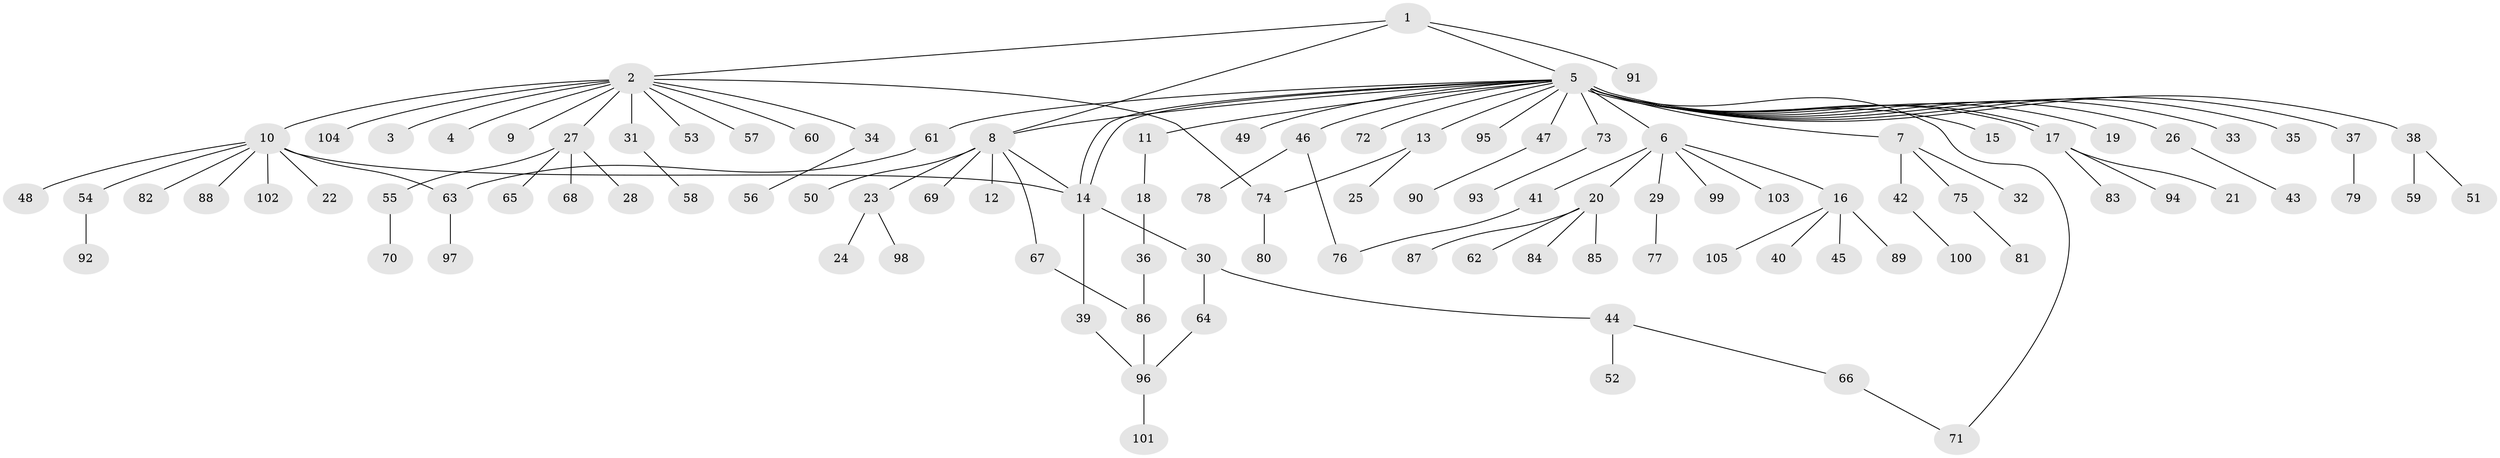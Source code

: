 // Generated by graph-tools (version 1.1) at 2025/11/02/27/25 16:11:10]
// undirected, 105 vertices, 116 edges
graph export_dot {
graph [start="1"]
  node [color=gray90,style=filled];
  1;
  2;
  3;
  4;
  5;
  6;
  7;
  8;
  9;
  10;
  11;
  12;
  13;
  14;
  15;
  16;
  17;
  18;
  19;
  20;
  21;
  22;
  23;
  24;
  25;
  26;
  27;
  28;
  29;
  30;
  31;
  32;
  33;
  34;
  35;
  36;
  37;
  38;
  39;
  40;
  41;
  42;
  43;
  44;
  45;
  46;
  47;
  48;
  49;
  50;
  51;
  52;
  53;
  54;
  55;
  56;
  57;
  58;
  59;
  60;
  61;
  62;
  63;
  64;
  65;
  66;
  67;
  68;
  69;
  70;
  71;
  72;
  73;
  74;
  75;
  76;
  77;
  78;
  79;
  80;
  81;
  82;
  83;
  84;
  85;
  86;
  87;
  88;
  89;
  90;
  91;
  92;
  93;
  94;
  95;
  96;
  97;
  98;
  99;
  100;
  101;
  102;
  103;
  104;
  105;
  1 -- 2;
  1 -- 5;
  1 -- 8;
  1 -- 91;
  2 -- 3;
  2 -- 4;
  2 -- 9;
  2 -- 10;
  2 -- 27;
  2 -- 31;
  2 -- 34;
  2 -- 53;
  2 -- 57;
  2 -- 60;
  2 -- 74;
  2 -- 104;
  5 -- 6;
  5 -- 7;
  5 -- 8;
  5 -- 11;
  5 -- 13;
  5 -- 14;
  5 -- 14;
  5 -- 15;
  5 -- 17;
  5 -- 17;
  5 -- 19;
  5 -- 26;
  5 -- 33;
  5 -- 35;
  5 -- 37;
  5 -- 38;
  5 -- 46;
  5 -- 47;
  5 -- 49;
  5 -- 61;
  5 -- 71;
  5 -- 72;
  5 -- 73;
  5 -- 95;
  6 -- 16;
  6 -- 20;
  6 -- 29;
  6 -- 41;
  6 -- 99;
  6 -- 103;
  7 -- 32;
  7 -- 42;
  7 -- 75;
  8 -- 12;
  8 -- 14;
  8 -- 23;
  8 -- 50;
  8 -- 67;
  8 -- 69;
  10 -- 14;
  10 -- 22;
  10 -- 48;
  10 -- 54;
  10 -- 63;
  10 -- 82;
  10 -- 88;
  10 -- 102;
  11 -- 18;
  13 -- 25;
  13 -- 74;
  14 -- 30;
  14 -- 39;
  16 -- 40;
  16 -- 45;
  16 -- 89;
  16 -- 105;
  17 -- 21;
  17 -- 83;
  17 -- 94;
  18 -- 36;
  20 -- 62;
  20 -- 84;
  20 -- 85;
  20 -- 87;
  23 -- 24;
  23 -- 98;
  26 -- 43;
  27 -- 28;
  27 -- 55;
  27 -- 65;
  27 -- 68;
  29 -- 77;
  30 -- 44;
  30 -- 64;
  31 -- 58;
  34 -- 56;
  36 -- 86;
  37 -- 79;
  38 -- 51;
  38 -- 59;
  39 -- 96;
  41 -- 76;
  42 -- 100;
  44 -- 52;
  44 -- 66;
  46 -- 76;
  46 -- 78;
  47 -- 90;
  54 -- 92;
  55 -- 70;
  61 -- 63;
  63 -- 97;
  64 -- 96;
  66 -- 71;
  67 -- 86;
  73 -- 93;
  74 -- 80;
  75 -- 81;
  86 -- 96;
  96 -- 101;
}
